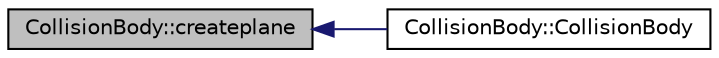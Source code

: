 digraph "CollisionBody::createplane"
{
  edge [fontname="Helvetica",fontsize="10",labelfontname="Helvetica",labelfontsize="10"];
  node [fontname="Helvetica",fontsize="10",shape=record];
  rankdir="LR";
  Node1 [label="CollisionBody::createplane",height=0.2,width=0.4,color="black", fillcolor="grey75", style="filled" fontcolor="black"];
  Node1 -> Node2 [dir="back",color="midnightblue",fontsize="10",style="solid",fontname="Helvetica"];
  Node2 [label="CollisionBody::CollisionBody",height=0.2,width=0.4,color="black", fillcolor="white", style="filled",URL="$class_collision_body.html#ae3b5a2b25c8f4587863156e0c6496ed0",tooltip="Constructor. "];
}
